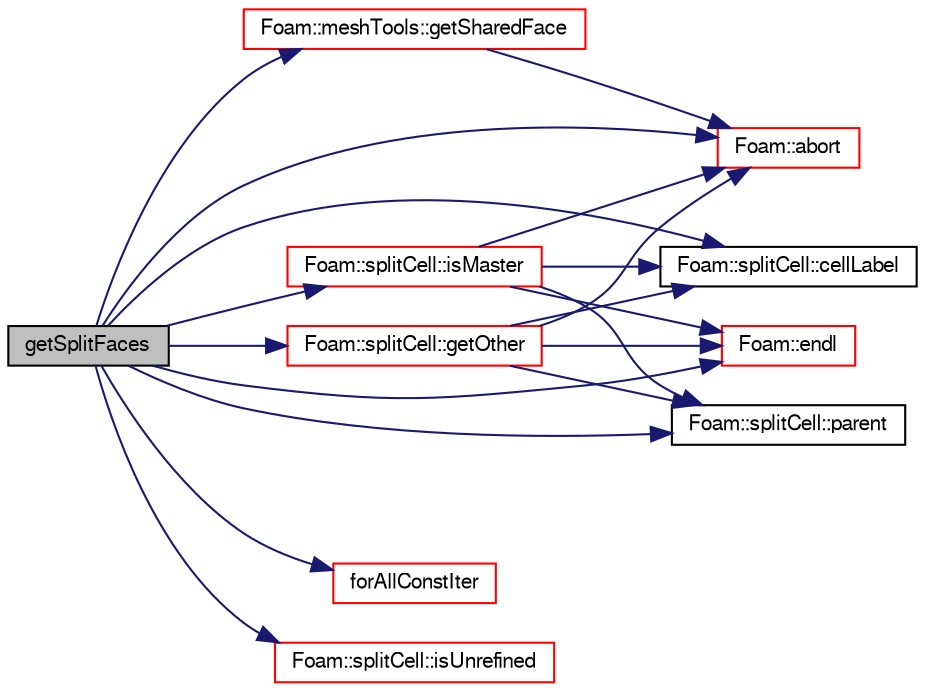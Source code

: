 digraph "getSplitFaces"
{
  bgcolor="transparent";
  edge [fontname="FreeSans",fontsize="10",labelfontname="FreeSans",labelfontsize="10"];
  node [fontname="FreeSans",fontsize="10",shape=record];
  rankdir="LR";
  Node1773 [label="getSplitFaces",height=0.2,width=0.4,color="black", fillcolor="grey75", style="filled", fontcolor="black"];
  Node1773 -> Node1774 [color="midnightblue",fontsize="10",style="solid",fontname="FreeSans"];
  Node1774 [label="Foam::abort",height=0.2,width=0.4,color="red",URL="$a21124.html#a447107a607d03e417307c203fa5fb44b"];
  Node1773 -> Node1817 [color="midnightblue",fontsize="10",style="solid",fontname="FreeSans"];
  Node1817 [label="Foam::splitCell::cellLabel",height=0.2,width=0.4,color="black",URL="$a21526.html#aea68bb95ef7cfdc7468de174ed08b8f9"];
  Node1773 -> Node1782 [color="midnightblue",fontsize="10",style="solid",fontname="FreeSans"];
  Node1782 [label="Foam::endl",height=0.2,width=0.4,color="red",URL="$a21124.html#a2db8fe02a0d3909e9351bb4275b23ce4",tooltip="Add newline and flush stream. "];
  Node1773 -> Node1818 [color="midnightblue",fontsize="10",style="solid",fontname="FreeSans"];
  Node1818 [label="forAllConstIter",height=0.2,width=0.4,color="red",URL="$a38141.html#ae21e2836509b0fa7f7cedf6493b11b09"];
  Node1773 -> Node2077 [color="midnightblue",fontsize="10",style="solid",fontname="FreeSans"];
  Node2077 [label="Foam::splitCell::getOther",height=0.2,width=0.4,color="red",URL="$a21526.html#ae470ddffb5db2f30deda7a5fd0ce23b4",tooltip="Returns other half of split cell. I.e. slave if this is master. "];
  Node2077 -> Node1774 [color="midnightblue",fontsize="10",style="solid",fontname="FreeSans"];
  Node2077 -> Node1817 [color="midnightblue",fontsize="10",style="solid",fontname="FreeSans"];
  Node2077 -> Node1782 [color="midnightblue",fontsize="10",style="solid",fontname="FreeSans"];
  Node2077 -> Node2079 [color="midnightblue",fontsize="10",style="solid",fontname="FreeSans"];
  Node2079 [label="Foam::splitCell::parent",height=0.2,width=0.4,color="black",URL="$a21526.html#a20b4a43bd8e8a11ce7273527d3e401a4"];
  Node1773 -> Node2081 [color="midnightblue",fontsize="10",style="solid",fontname="FreeSans"];
  Node2081 [label="Foam::meshTools::getSharedFace",height=0.2,width=0.4,color="red",URL="$a21153.html#a8550e28a800fded0b2d9dcdce6a6c4f6",tooltip="Return face shared by two cells. Throws error if none found. "];
  Node2081 -> Node1774 [color="midnightblue",fontsize="10",style="solid",fontname="FreeSans"];
  Node1773 -> Node2176 [color="midnightblue",fontsize="10",style="solid",fontname="FreeSans"];
  Node2176 [label="Foam::splitCell::isMaster",height=0.2,width=0.4,color="red",URL="$a21526.html#a6dfd2bbd6bdf03bbc060502834e3fac0",tooltip="Check if this is master cell of split. "];
  Node2176 -> Node1774 [color="midnightblue",fontsize="10",style="solid",fontname="FreeSans"];
  Node2176 -> Node1817 [color="midnightblue",fontsize="10",style="solid",fontname="FreeSans"];
  Node2176 -> Node1782 [color="midnightblue",fontsize="10",style="solid",fontname="FreeSans"];
  Node2176 -> Node2079 [color="midnightblue",fontsize="10",style="solid",fontname="FreeSans"];
  Node1773 -> Node2177 [color="midnightblue",fontsize="10",style="solid",fontname="FreeSans"];
  Node2177 [label="Foam::splitCell::isUnrefined",height=0.2,width=0.4,color="red",URL="$a21526.html#a801da7087139a31943ccd50321ccbc88",tooltip="Check if this is unrefined (i.e. has no master or slave) "];
  Node1773 -> Node2079 [color="midnightblue",fontsize="10",style="solid",fontname="FreeSans"];
}
